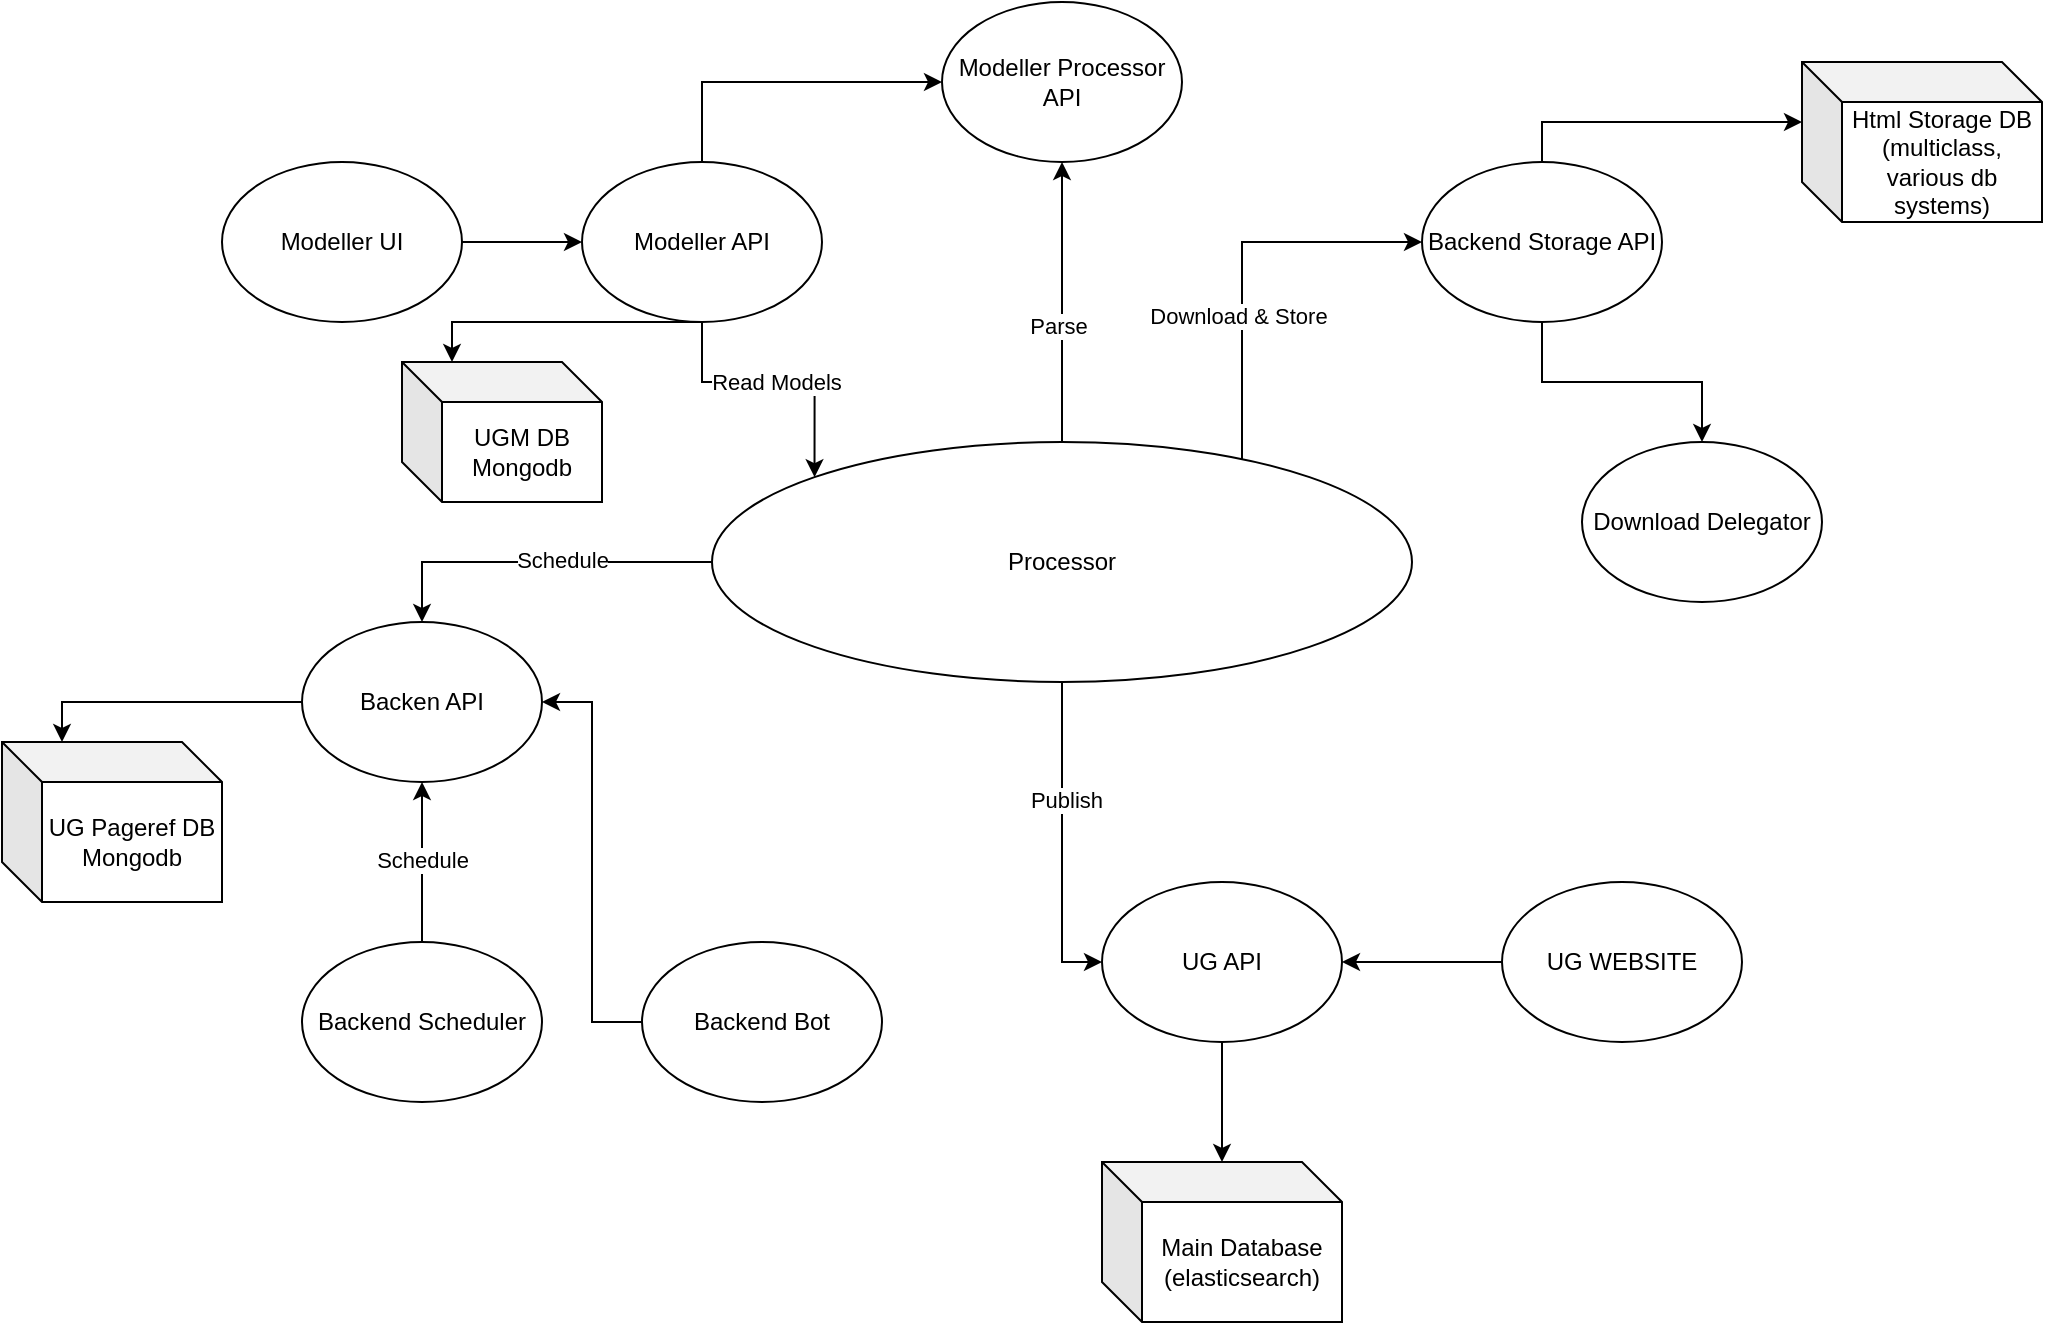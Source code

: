 <mxfile version="14.2.9" type="google"><diagram id="iM2-FErMGRE6_YKdM_dU" name="Page-1"><mxGraphModel dx="2245" dy="722" grid="1" gridSize="10" guides="1" tooltips="1" connect="1" arrows="1" fold="1" page="1" pageScale="1" pageWidth="850" pageHeight="1100" math="0" shadow="0"><root><mxCell id="0"/><mxCell id="1" parent="0"/><mxCell id="CSxsrba2u9KraDnjCGnD-3" value="" style="edgeStyle=orthogonalEdgeStyle;rounded=0;orthogonalLoop=1;jettySize=auto;html=1;" edge="1" parent="1" source="CSxsrba2u9KraDnjCGnD-1" target="CSxsrba2u9KraDnjCGnD-2"><mxGeometry relative="1" as="geometry"/></mxCell><mxCell id="CSxsrba2u9KraDnjCGnD-1" value="Modeller UI" style="ellipse;whiteSpace=wrap;html=1;" vertex="1" parent="1"><mxGeometry x="10" y="140" width="120" height="80" as="geometry"/></mxCell><mxCell id="CSxsrba2u9KraDnjCGnD-7" style="edgeStyle=orthogonalEdgeStyle;rounded=0;orthogonalLoop=1;jettySize=auto;html=1;entryX=0;entryY=0.5;entryDx=0;entryDy=0;" edge="1" parent="1" source="CSxsrba2u9KraDnjCGnD-2" target="CSxsrba2u9KraDnjCGnD-4"><mxGeometry relative="1" as="geometry"><Array as="points"><mxPoint x="250" y="100"/></Array></mxGeometry></mxCell><mxCell id="CSxsrba2u9KraDnjCGnD-36" value="Read Models" style="edgeStyle=orthogonalEdgeStyle;rounded=0;orthogonalLoop=1;jettySize=auto;html=1;entryX=0;entryY=0;entryDx=0;entryDy=0;" edge="1" parent="1" source="CSxsrba2u9KraDnjCGnD-2" target="CSxsrba2u9KraDnjCGnD-8"><mxGeometry relative="1" as="geometry"/></mxCell><mxCell id="CSxsrba2u9KraDnjCGnD-40" style="edgeStyle=orthogonalEdgeStyle;rounded=0;orthogonalLoop=1;jettySize=auto;html=1;entryX=0;entryY=0;entryDx=25;entryDy=0;entryPerimeter=0;" edge="1" parent="1" source="CSxsrba2u9KraDnjCGnD-2" target="CSxsrba2u9KraDnjCGnD-38"><mxGeometry relative="1" as="geometry"><Array as="points"><mxPoint x="125" y="220"/></Array></mxGeometry></mxCell><mxCell id="CSxsrba2u9KraDnjCGnD-2" value="Modeller API" style="ellipse;whiteSpace=wrap;html=1;" vertex="1" parent="1"><mxGeometry x="190" y="140" width="120" height="80" as="geometry"/></mxCell><mxCell id="CSxsrba2u9KraDnjCGnD-4" value="Modeller Processor API" style="ellipse;whiteSpace=wrap;html=1;" vertex="1" parent="1"><mxGeometry x="370" y="60" width="120" height="80" as="geometry"/></mxCell><mxCell id="CSxsrba2u9KraDnjCGnD-13" style="edgeStyle=orthogonalEdgeStyle;rounded=0;orthogonalLoop=1;jettySize=auto;html=1;entryX=0.5;entryY=1;entryDx=0;entryDy=0;" edge="1" parent="1" source="CSxsrba2u9KraDnjCGnD-8" target="CSxsrba2u9KraDnjCGnD-4"><mxGeometry relative="1" as="geometry"/></mxCell><mxCell id="CSxsrba2u9KraDnjCGnD-28" value="Parse" style="edgeLabel;html=1;align=center;verticalAlign=middle;resizable=0;points=[];" vertex="1" connectable="0" parent="CSxsrba2u9KraDnjCGnD-13"><mxGeometry x="-0.171" y="2" relative="1" as="geometry"><mxPoint as="offset"/></mxGeometry></mxCell><mxCell id="CSxsrba2u9KraDnjCGnD-16" style="edgeStyle=orthogonalEdgeStyle;rounded=0;orthogonalLoop=1;jettySize=auto;html=1;entryX=0;entryY=0.5;entryDx=0;entryDy=0;" edge="1" parent="1" source="CSxsrba2u9KraDnjCGnD-8" target="CSxsrba2u9KraDnjCGnD-10"><mxGeometry relative="1" as="geometry"><Array as="points"><mxPoint x="520" y="180"/></Array></mxGeometry></mxCell><mxCell id="CSxsrba2u9KraDnjCGnD-29" value="Download &amp;amp; Store" style="edgeLabel;html=1;align=center;verticalAlign=middle;resizable=0;points=[];" vertex="1" connectable="0" parent="CSxsrba2u9KraDnjCGnD-16"><mxGeometry x="-0.279" y="2" relative="1" as="geometry"><mxPoint as="offset"/></mxGeometry></mxCell><mxCell id="CSxsrba2u9KraDnjCGnD-19" style="edgeStyle=orthogonalEdgeStyle;rounded=0;orthogonalLoop=1;jettySize=auto;html=1;entryX=0.5;entryY=0;entryDx=0;entryDy=0;" edge="1" parent="1" source="CSxsrba2u9KraDnjCGnD-8" target="CSxsrba2u9KraDnjCGnD-17"><mxGeometry relative="1" as="geometry"/></mxCell><mxCell id="CSxsrba2u9KraDnjCGnD-31" value="Schedule" style="edgeLabel;html=1;align=center;verticalAlign=middle;resizable=0;points=[];" vertex="1" connectable="0" parent="CSxsrba2u9KraDnjCGnD-19"><mxGeometry x="-0.143" y="-1" relative="1" as="geometry"><mxPoint as="offset"/></mxGeometry></mxCell><mxCell id="CSxsrba2u9KraDnjCGnD-23" style="edgeStyle=orthogonalEdgeStyle;rounded=0;orthogonalLoop=1;jettySize=auto;html=1;entryX=0;entryY=0.5;entryDx=0;entryDy=0;" edge="1" parent="1" source="CSxsrba2u9KraDnjCGnD-8" target="CSxsrba2u9KraDnjCGnD-22"><mxGeometry relative="1" as="geometry"/></mxCell><mxCell id="CSxsrba2u9KraDnjCGnD-30" value="Publish" style="edgeLabel;html=1;align=center;verticalAlign=middle;resizable=0;points=[];" vertex="1" connectable="0" parent="CSxsrba2u9KraDnjCGnD-23"><mxGeometry x="-0.263" y="2" relative="1" as="geometry"><mxPoint as="offset"/></mxGeometry></mxCell><mxCell id="CSxsrba2u9KraDnjCGnD-8" value="Processor" style="ellipse;whiteSpace=wrap;html=1;" vertex="1" parent="1"><mxGeometry x="255" y="280" width="350" height="120" as="geometry"/></mxCell><mxCell id="CSxsrba2u9KraDnjCGnD-15" style="edgeStyle=orthogonalEdgeStyle;rounded=0;orthogonalLoop=1;jettySize=auto;html=1;" edge="1" parent="1" source="CSxsrba2u9KraDnjCGnD-10" target="CSxsrba2u9KraDnjCGnD-12"><mxGeometry relative="1" as="geometry"/></mxCell><mxCell id="CSxsrba2u9KraDnjCGnD-44" style="edgeStyle=orthogonalEdgeStyle;rounded=0;orthogonalLoop=1;jettySize=auto;html=1;entryX=0;entryY=0;entryDx=0;entryDy=30;entryPerimeter=0;" edge="1" parent="1" source="CSxsrba2u9KraDnjCGnD-10" target="CSxsrba2u9KraDnjCGnD-43"><mxGeometry relative="1" as="geometry"><Array as="points"><mxPoint x="670" y="120"/></Array></mxGeometry></mxCell><mxCell id="CSxsrba2u9KraDnjCGnD-10" value="Backend Storage API" style="ellipse;whiteSpace=wrap;html=1;" vertex="1" parent="1"><mxGeometry x="610" y="140" width="120" height="80" as="geometry"/></mxCell><mxCell id="CSxsrba2u9KraDnjCGnD-12" value="Download Delegator" style="ellipse;whiteSpace=wrap;html=1;" vertex="1" parent="1"><mxGeometry x="690" y="280" width="120" height="80" as="geometry"/></mxCell><mxCell id="CSxsrba2u9KraDnjCGnD-42" style="edgeStyle=orthogonalEdgeStyle;rounded=0;orthogonalLoop=1;jettySize=auto;html=1;entryX=0;entryY=0;entryDx=30;entryDy=0;entryPerimeter=0;" edge="1" parent="1" source="CSxsrba2u9KraDnjCGnD-17" target="CSxsrba2u9KraDnjCGnD-41"><mxGeometry relative="1" as="geometry"/></mxCell><mxCell id="CSxsrba2u9KraDnjCGnD-17" value="Backen API" style="ellipse;whiteSpace=wrap;html=1;" vertex="1" parent="1"><mxGeometry x="50" y="370" width="120" height="80" as="geometry"/></mxCell><mxCell id="CSxsrba2u9KraDnjCGnD-21" style="edgeStyle=orthogonalEdgeStyle;rounded=0;orthogonalLoop=1;jettySize=auto;html=1;" edge="1" parent="1" source="CSxsrba2u9KraDnjCGnD-20" target="CSxsrba2u9KraDnjCGnD-17"><mxGeometry relative="1" as="geometry"/></mxCell><mxCell id="CSxsrba2u9KraDnjCGnD-33" value="Schedule" style="edgeLabel;html=1;align=center;verticalAlign=middle;resizable=0;points=[];" vertex="1" connectable="0" parent="CSxsrba2u9KraDnjCGnD-21"><mxGeometry x="0.025" relative="1" as="geometry"><mxPoint as="offset"/></mxGeometry></mxCell><mxCell id="CSxsrba2u9KraDnjCGnD-20" value="Backend Scheduler" style="ellipse;whiteSpace=wrap;html=1;" vertex="1" parent="1"><mxGeometry x="50" y="530" width="120" height="80" as="geometry"/></mxCell><mxCell id="CSxsrba2u9KraDnjCGnD-46" style="edgeStyle=orthogonalEdgeStyle;rounded=0;orthogonalLoop=1;jettySize=auto;html=1;" edge="1" parent="1" source="CSxsrba2u9KraDnjCGnD-22" target="CSxsrba2u9KraDnjCGnD-45"><mxGeometry relative="1" as="geometry"/></mxCell><mxCell id="CSxsrba2u9KraDnjCGnD-22" value="UG API" style="ellipse;whiteSpace=wrap;html=1;" vertex="1" parent="1"><mxGeometry x="450" y="500" width="120" height="80" as="geometry"/></mxCell><mxCell id="CSxsrba2u9KraDnjCGnD-25" style="edgeStyle=orthogonalEdgeStyle;rounded=0;orthogonalLoop=1;jettySize=auto;html=1;entryX=1;entryY=0.5;entryDx=0;entryDy=0;" edge="1" parent="1" source="CSxsrba2u9KraDnjCGnD-24" target="CSxsrba2u9KraDnjCGnD-22"><mxGeometry relative="1" as="geometry"/></mxCell><mxCell id="CSxsrba2u9KraDnjCGnD-24" value="UG WEBSITE" style="ellipse;whiteSpace=wrap;html=1;" vertex="1" parent="1"><mxGeometry x="650" y="500" width="120" height="80" as="geometry"/></mxCell><mxCell id="CSxsrba2u9KraDnjCGnD-27" style="edgeStyle=orthogonalEdgeStyle;rounded=0;orthogonalLoop=1;jettySize=auto;html=1;entryX=1;entryY=0.5;entryDx=0;entryDy=0;" edge="1" parent="1" source="CSxsrba2u9KraDnjCGnD-26" target="CSxsrba2u9KraDnjCGnD-17"><mxGeometry relative="1" as="geometry"><Array as="points"><mxPoint x="195" y="570"/><mxPoint x="195" y="410"/></Array></mxGeometry></mxCell><mxCell id="CSxsrba2u9KraDnjCGnD-26" value="Backend Bot" style="ellipse;whiteSpace=wrap;html=1;" vertex="1" parent="1"><mxGeometry x="220" y="530" width="120" height="80" as="geometry"/></mxCell><mxCell id="CSxsrba2u9KraDnjCGnD-38" value="UGM DB&lt;br&gt;Mongodb" style="shape=cube;whiteSpace=wrap;html=1;boundedLbl=1;backgroundOutline=1;darkOpacity=0.05;darkOpacity2=0.1;" vertex="1" parent="1"><mxGeometry x="100" y="240" width="100" height="70" as="geometry"/></mxCell><mxCell id="CSxsrba2u9KraDnjCGnD-41" value="UG Pageref DB&lt;br&gt;Mongodb" style="shape=cube;whiteSpace=wrap;html=1;boundedLbl=1;backgroundOutline=1;darkOpacity=0.05;darkOpacity2=0.1;" vertex="1" parent="1"><mxGeometry x="-100" y="430" width="110" height="80" as="geometry"/></mxCell><mxCell id="CSxsrba2u9KraDnjCGnD-43" value="Html Storage DB (multiclass, various db systems)" style="shape=cube;whiteSpace=wrap;html=1;boundedLbl=1;backgroundOutline=1;darkOpacity=0.05;darkOpacity2=0.1;" vertex="1" parent="1"><mxGeometry x="800" y="90" width="120" height="80" as="geometry"/></mxCell><mxCell id="CSxsrba2u9KraDnjCGnD-45" value="Main Database (elasticsearch)" style="shape=cube;whiteSpace=wrap;html=1;boundedLbl=1;backgroundOutline=1;darkOpacity=0.05;darkOpacity2=0.1;" vertex="1" parent="1"><mxGeometry x="450" y="640" width="120" height="80" as="geometry"/></mxCell></root></mxGraphModel></diagram></mxfile>